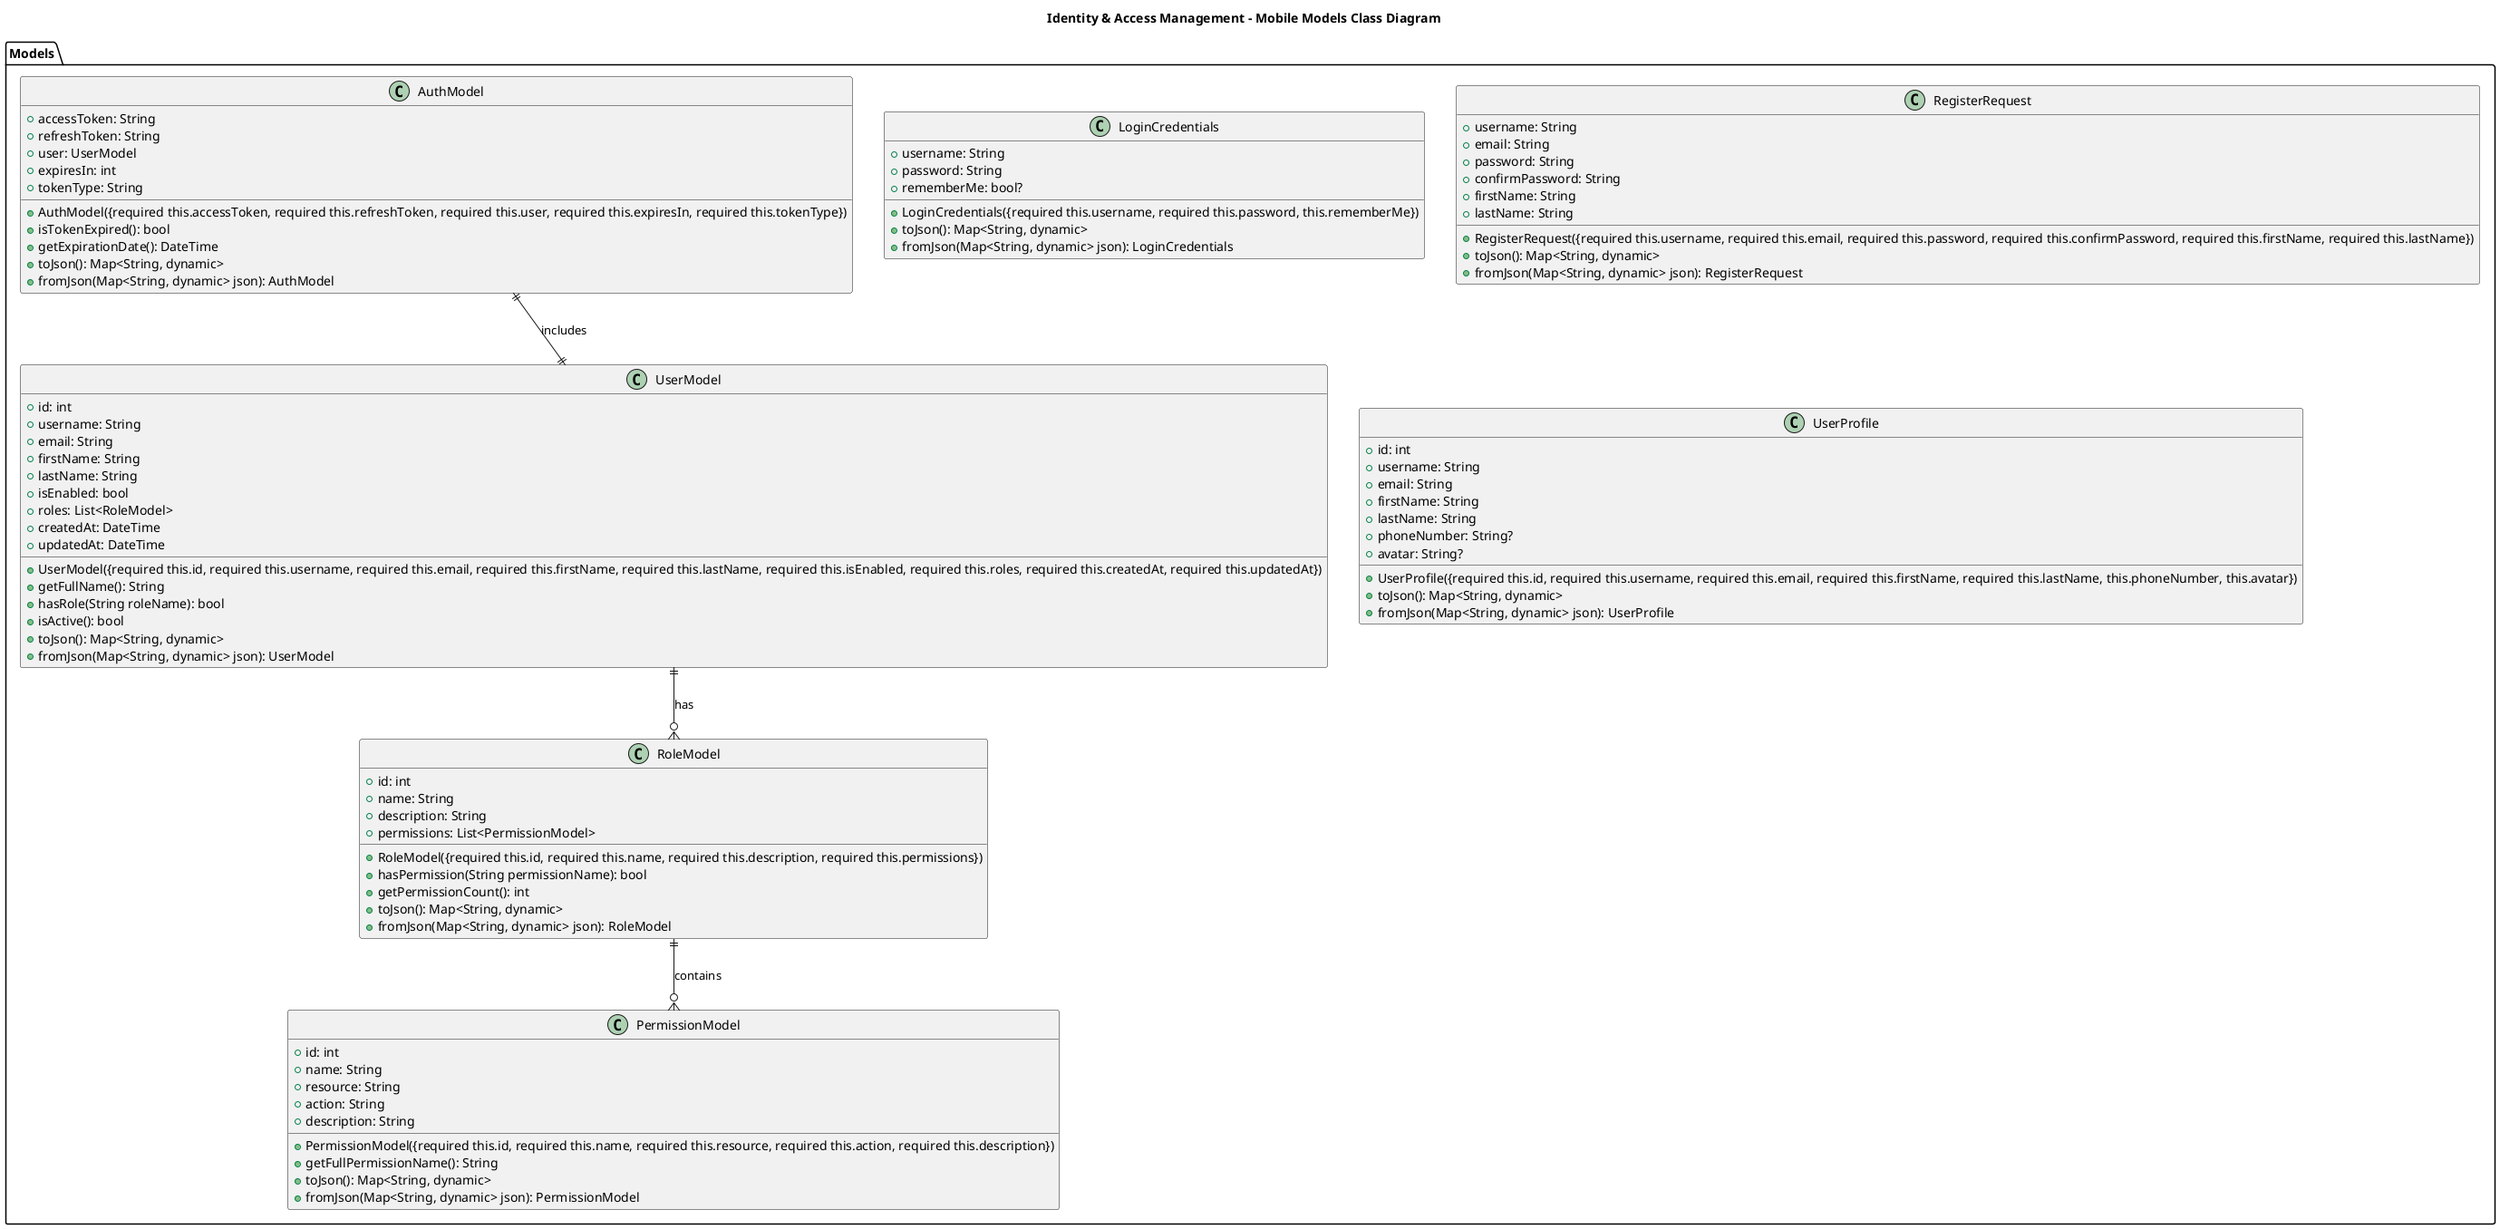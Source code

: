 @startuml IAM_Mobile_Class_Diagram


title Identity & Access Management - Mobile Models Class Diagram

package "Models" {
    
    class UserModel {
        +id: int
        +username: String
        +email: String
        +firstName: String
        +lastName: String
        +isEnabled: bool
        +roles: List<RoleModel>
        +createdAt: DateTime
        +updatedAt: DateTime
        
        +UserModel({required this.id, required this.username, required this.email, required this.firstName, required this.lastName, required this.isEnabled, required this.roles, required this.createdAt, required this.updatedAt})
        +getFullName(): String
        +hasRole(String roleName): bool
        +isActive(): bool
        +toJson(): Map<String, dynamic>
        +fromJson(Map<String, dynamic> json): UserModel
    }
    
    class RoleModel {
        +id: int
        +name: String
        +description: String
        +permissions: List<PermissionModel>
        
        +RoleModel({required this.id, required this.name, required this.description, required this.permissions})
        +hasPermission(String permissionName): bool
        +getPermissionCount(): int
        +toJson(): Map<String, dynamic>
        +fromJson(Map<String, dynamic> json): RoleModel
    }
    
    class PermissionModel {
        +id: int
        +name: String
        +resource: String
        +action: String
        +description: String
        
        +PermissionModel({required this.id, required this.name, required this.resource, required this.action, required this.description})
        +getFullPermissionName(): String
        +toJson(): Map<String, dynamic>
        +fromJson(Map<String, dynamic> json): PermissionModel
    }
    
    class AuthModel {
        +accessToken: String
        +refreshToken: String
        +user: UserModel
        +expiresIn: int
        +tokenType: String
        
        +AuthModel({required this.accessToken, required this.refreshToken, required this.user, required this.expiresIn, required this.tokenType})
        +isTokenExpired(): bool
        +getExpirationDate(): DateTime
        +toJson(): Map<String, dynamic>
        +fromJson(Map<String, dynamic> json): AuthModel
    }
    
    class LoginCredentials {
        +username: String
        +password: String
        +rememberMe: bool?
        
        +LoginCredentials({required this.username, required this.password, this.rememberMe})
        +toJson(): Map<String, dynamic>
        +fromJson(Map<String, dynamic> json): LoginCredentials
    }
    
    class RegisterRequest {
        +username: String
        +email: String
        +password: String
        +confirmPassword: String
        +firstName: String
        +lastName: String
        
        +RegisterRequest({required this.username, required this.email, required this.password, required this.confirmPassword, required this.firstName, required this.lastName})
        +toJson(): Map<String, dynamic>
        +fromJson(Map<String, dynamic> json): RegisterRequest
    }
    
    class UserProfile {
        +id: int
        +username: String
        +email: String
        +firstName: String
        +lastName: String
        +phoneNumber: String?
        +avatar: String?
        
        +UserProfile({required this.id, required this.username, required this.email, required this.firstName, required this.lastName, this.phoneNumber, this.avatar})
        +toJson(): Map<String, dynamic>
        +fromJson(Map<String, dynamic> json): UserProfile
    }
}

' Relationships
UserModel ||--o{ RoleModel : has
RoleModel ||--o{ PermissionModel : contains
AuthModel ||--|| UserModel : includes

@enduml
        +firstNameController: TextEditingController
        +lastNameController: TextEditingController
        +isLoading: bool
        +passwordStrength: PasswordStrength
        
        +createState(): _RegisterScreenState
        +dispose(): void
        +onRegisterPressed(): Future<void>
        +onBackToLoginPressed(): void
        +onPasswordChanged(password: String): void
        -validateForm(): bool
        -checkPasswordStrength(password: String): PasswordStrength
        -showSuccessDialog(): void
    }
    
    class ForgotPasswordScreen {
        +emailFormKey: GlobalKey<FormState>
        +emailController: TextEditingController
        +isLoading: bool
        +isEmailSent: bool
        
        +createState(): _ForgotPasswordScreenState
        +dispose(): void
        +onSendEmailPressed(): Future<void>
        +onBackToLoginPressed(): void
        -validateEmail(): bool
        -showEmailSentDialog(): void
    }
    
    class ProfileScreen {
        +profileFormKey: GlobalKey<FormState>
        +firstNameController: TextEditingController
        +lastNameController: TextEditingController
        +emailController: TextEditingController
        +phoneController: TextEditingController
        +isEditing: bool
        +isLoading: bool
        
        +createState(): _ProfileScreenState
        +initState(): void
        +dispose(): void
        +loadUserProfile(): Future<void>
        +onEditPressed(): void
        +onSavePressed(): Future<void>
        +onCancelPressed(): void
        +onChangePasswordPressed(): void
        +onLogoutPressed(): void
        -updateControllers(): void
    }
}

package "BLoCs" {
    class AuthBloc {
        +authRepository: AuthRepository
        +currentState: AuthState
        
        +AuthBloc(this.authRepository): super(AuthInitial())
        +add(event: AuthEvent): void
        +mapEventToState(event: AuthEvent): Stream<AuthState>
        -onLoginRequested(event: LoginRequested): Future<void>
        -onRegisterRequested(event: RegisterRequested): Future<void>
        -onLogoutRequested(event: LogoutRequested): Future<void>
        -onForgotPasswordRequested(event: ForgotPasswordRequested): Future<void>
        -onTokenRefreshRequested(event: TokenRefreshRequested): Future<void>
    }
    
    class UserBloc {
        +userRepository: UserRepository
        +currentState: UserState
        
        +UserBloc(this.userRepository): super(UserInitial())
        +add(event: UserEvent): void
        +mapEventToState(event: UserEvent): Stream<UserState>
        -onUserProfileRequested(event: UserProfileRequested): Future<void>
        -onUserProfileUpdateRequested(event: UserProfileUpdateRequested): Future<void>
        -onPasswordChangeRequested(event: PasswordChangeRequested): Future<void>
    }
}

package "Services" {
    class AuthService {
        +httpService: HttpService
        +secureStorageService: SecureStorageService
        
        +AuthService({required this.httpService, required this.secureStorageService})
        +login({required String username, required String password}): Future<AuthResponse>
        +register({required RegisterRequest request}): Future<UserResponse>
        +refreshToken(): Future<AuthResponse>
        +forgotPassword({required String email}): Future<void>
        +resetPassword({required String token, required String newPassword}): Future<void>
        +logout(): Future<void>
        +getCurrentUser(): Future<UserModel?>
        +isLoggedIn(): Future<bool>
        -handleAuthError(error: Exception): void
    }
    
    class UserService {
        +httpService: HttpService
        
        +UserService({required this.httpService})
        +getUserProfile({required int userId}): Future<UserModel>
        +updateUserProfile({required int userId, required UpdateUserRequest request}): Future<UserModel>
        +changePassword({required int userId, required ChangePasswordRequest request}): Future<void>
        +getAllUsers({required PaginationParams params}): Future<PageResponse<UserModel>>
        +deleteUser({required int userId}): Future<void>
        -handleUserError(error: Exception): void
    }
    
    class HttpService {
        +dio: Dio
        +authMiddleware: AuthMiddleware
        +baseUrl: String
        
        +HttpService({required this.baseUrl})
        +get<T>({required String path, Map<String, dynamic>? queryParameters}): Future<Response<T>>
        +post<T>({required String path, dynamic data, Map<String, dynamic>? queryParameters}): Future<Response<T>>
        +put<T>({required String path, dynamic data, Map<String, dynamic>? queryParameters}): Future<Response<T>>
        +delete<T>({required String path, Map<String, dynamic>? queryParameters}): Future<Response<T>>
        -buildHeaders(): Map<String, String>
        -handleHttpError(error: DioError): Exception
    }
}

package "Storage Services" {
    class SecureStorageService {
        +storage: FlutterSecureStorage
        
        +SecureStorageService()
        +storeAccessToken({required String token}): Future<void>
        +storeRefreshToken({required String token}): Future<void>
        +getAccessToken(): Future<String?>
        +getRefreshToken(): Future<String?>
        +removeTokens(): Future<void>
        +storeUserData({required UserModel user}): Future<void>
        +getUserData(): Future<UserModel?>
        +removeUserData(): Future<void>
        +containsKey({required String key}): Future<bool>
    }
    
    class LocalDatabaseService {
        +database: Database?
        +databaseName: String
        
        +LocalDatabaseService()
        +initDatabase(): Future<void>
        +insertUser({required UserModel user}): Future<void>
        +getUser({required int userId}): Future<UserModel?>
        +updateUser({required UserModel user}): Future<void>
        +deleteUser({required int userId}): Future<void>
        +getAllUsers(): Future<List<UserModel>>
        +clearDatabase(): Future<void>
        +closeDatabase(): Future<void>
    }
    
    class PreferencesService {
        +preferences: SharedPreferences?
        
        +PreferencesService()
        +initPreferences(): Future<void>
        +setString({required String key, required String value}): Future<bool>
        +getString({required String key}): String?
        +setBool({required String key, required bool value}): Future<bool>
        +getBool({required String key}): bool?
        +setInt({required String key, required int value}): Future<bool>
        +getInt({required String key}): int?
        +remove({required String key}): Future<bool>
        +clear(): Future<bool>
        +containsKey({required String key}): bool
    }
}

package "Data Models" {
    class UserModel {
        +id: int
        +username: String
        +email: String
        +firstName: String
        +lastName: String
        +phoneNumber: String?
        +isActive: bool
        +createdAt: DateTime
        +updatedAt: DateTime
        +roles: List<RoleModel>
        
        +UserModel({required this.id, required this.username, required this.email, required this.firstName, required this.lastName, this.phoneNumber, required this.isActive, required this.createdAt, required this.updatedAt, required this.roles})
        +factory UserModel.fromJson(Map<String, dynamic> json): UserModel
        +toJson(): Map<String, dynamic>
        +copyWith({int? id, String? username, String? email, String? firstName, String? lastName, String? phoneNumber, bool? isActive, DateTime? createdAt, DateTime? updatedAt, List<RoleModel>? roles}): UserModel
        +get fullName(): String
        +hasRole(String roleName): bool
    }
    
    class AuthModel {
        +accessToken: String
        +refreshToken: String
        +user: UserModel
        +expiresIn: int
        +tokenType: String
        
        +AuthModel({required this.accessToken, required this.refreshToken, required this.user, required this.expiresIn, required this.tokenType})
        +factory AuthModel.fromJson(Map<String, dynamic> json): AuthModel
        +toJson(): Map<String, dynamic>
        +copyWith({String? accessToken, String? refreshToken, UserModel? user, int? expiresIn, String? tokenType}): AuthModel
        +get isTokenExpired(): bool
    }
    
    class TokenModel {
        +accessToken: String
        +refreshToken: String
        +expiresIn: int
        +tokenType: String
        +issuedAt: DateTime
        
        +TokenModel({required this.accessToken, required this.refreshToken, required this.expiresIn, required this.tokenType, required this.issuedAt})
        +factory TokenModel.fromJson(Map<String, dynamic> json): TokenModel
        +toJson(): Map<String, dynamic>
        +copyWith({String? accessToken, String? refreshToken, int? expiresIn, String? tokenType, DateTime? issuedAt}): TokenModel
        +get isExpired(): bool
        +get expirationDate(): DateTime
    }
    
    class RoleModel {
        +id: int
        +name: String
        +description: String
        +permissions: List<String>
        
        +RoleModel({required this.id, required this.name, required this.description, required this.permissions})
        +factory RoleModel.fromJson(Map<String, dynamic> json): RoleModel
        +toJson(): Map<String, dynamic>
        +copyWith({int? id, String? name, String? description, List<String>? permissions}): RoleModel
        +hasPermission(String permission): bool
    }
}

package "Repositories" {
    class AuthRepository {
        +authService: AuthService
        +localDatabaseService: LocalDatabaseService
        
        +AuthRepository({required this.authService, required this.localDatabaseService})
        +login({required String username, required String password}): Future<AuthModel>
        +register({required RegisterRequest request}): Future<UserModel>
        +refreshToken(): Future<AuthModel>
        +forgotPassword({required String email}): Future<void>
        +logout(): Future<void>
        +getCurrentUser(): Future<UserModel?>
        +isLoggedIn(): Future<bool>
        +cacheAuthData({required AuthModel authData}): Future<void>
        +getCachedAuthData(): Future<AuthModel?>
        +clearCache(): Future<void>
    }
    
    class UserRepository {
        +userService: UserService
        +localDatabaseService: LocalDatabaseService
        
        +UserRepository({required this.userService, required this.localDatabaseService})
        +getUserProfile({required int userId}): Future<UserModel>
        +updateUserProfile({required int userId, required UpdateUserRequest request}): Future<UserModel>
        +changePassword({required int userId, required ChangePasswordRequest request}): Future<void>
        +getAllUsers({required PaginationParams params}): Future<PageResponse<UserModel>>
        +cacheUser({required UserModel user}): Future<void>
        +getCachedUser({required int userId}): Future<UserModel?>
        +clearUserCache(): Future<void>
    }
}

package "Utilities and Helpers" {
    class JwtHelper {
        +decodeToken({required String token}): Map<String, dynamic>?
        +isTokenExpired({required String token}): bool
        +getTokenExpirationDate({required String token}): DateTime?
        +getUserIdFromToken({required String token}): int?
        +getUserRolesFromToken({required String token}): List<String>
        -parseJwtPayload({required String token}): Map<String, dynamic>?
        -base64UrlDecode({required String str}): String
    }
    
    class ValidatorHelper {
        +validateEmail({required String email}): String?
        +validatePassword({required String password}): String?
        +validateUsername({required String username}): String?
        +validatePhoneNumber({required String phoneNumber}): String?
        +validateRequiredField({required String value, required String fieldName}): String?
        +validatePasswordConfirmation({required String password, required String confirmPassword}): String?
        +isValidEmail({required String email}): bool
        +getPasswordStrength({required String password}): PasswordStrength
        -hasMinimumLength({required String value, required int minLength}): bool
        -containsSpecialCharacters({required String value}): bool
        -containsUppercase({required String value}): bool
        -containsLowercase({required String value}): bool
        -containsNumbers({required String value}): bool
    }
}

package "Security Middleware" {
    class AuthMiddleware {
        +secureStorageService: SecureStorageService
        +jwtHelper: JwtHelper
        
        +AuthMiddleware({required this.secureStorageService, required this.jwtHelper})
        +onRequest({required RequestOptions options, required RequestInterceptorHandler handler}): void
        +onResponse({required Response response, required ResponseInterceptorHandler handler}): void
        +onError({required DioError error, required ErrorInterceptorHandler handler}): void
        -addAuthHeader({required RequestOptions options}): Future<void>
        -handleUnauthorizedError({required DioError error, required ErrorInterceptorHandler handler}): Future<void>
        -refreshTokenAndRetry({required RequestOptions options}): Future<Response>
    }
}

package "Custom Widgets" {
    class CustomButton {
        +text: String
        +onPressed: VoidCallback?
        +isLoading: bool
        +buttonType: ButtonType
        +width: double?
        +height: double?
        
        +CustomButton({Key? key, required this.text, this.onPressed, this.isLoading = false, this.buttonType = ButtonType.primary, this.width, this.height}): super(key: key)
        +build(context: BuildContext): Widget
        -getButtonStyle(): ButtonStyle
        -getButtonChild(): Widget
    }
    
    class CustomTextField {
        +controller: TextEditingController
        +labelText: String
        +hintText: String?
        +isPassword: bool
        +validator: String? Function(String?)?
        +onChanged: Function(String)?
        +prefixIcon: IconData?
        +suffixIcon: IconData?
        
        +CustomTextField({Key? key, required this.controller, required this.labelText, this.hintText, this.isPassword = false, this.validator, this.onChanged, this.prefixIcon, this.suffixIcon}): super(key: key)
        +build(context: BuildContext): Widget
        -getInputDecoration(): InputDecoration
    }
    
    class LoadingWidget {
        +message: String?
        +size: double
        +color: Color?
        
        +LoadingWidget({Key? key, this.message, this.size = 50.0, this.color}): super(key: key)
        +build(context: BuildContext): Widget
    }
}

' Relationships
LoginScreen --> AuthBloc
RegisterScreen --> AuthBloc
ForgotPasswordScreen --> AuthBloc
ProfileScreen --> UserBloc

AuthBloc --> AuthRepository
UserBloc --> UserRepository

AuthRepository --> AuthService
AuthRepository --> LocalDatabaseService
UserRepository --> UserService
UserRepository --> LocalDatabaseService

AuthService --> HttpService
AuthService --> SecureStorageService
UserService --> HttpService

HttpService --> AuthMiddleware
AuthMiddleware --> SecureStorageService
AuthMiddleware --> JwtHelper

AuthService --> AuthModel
AuthService --> UserModel
UserService --> UserModel

AuthModel --> UserModel
UserModel --> RoleModel

LoginScreen --> ValidatorHelper
RegisterScreen --> ValidatorHelper
LoginScreen --> CustomButton
LoginScreen --> CustomTextField
LoginScreen --> LoadingWidget
RegisterScreen --> CustomButton
RegisterScreen --> CustomTextField

@enduml